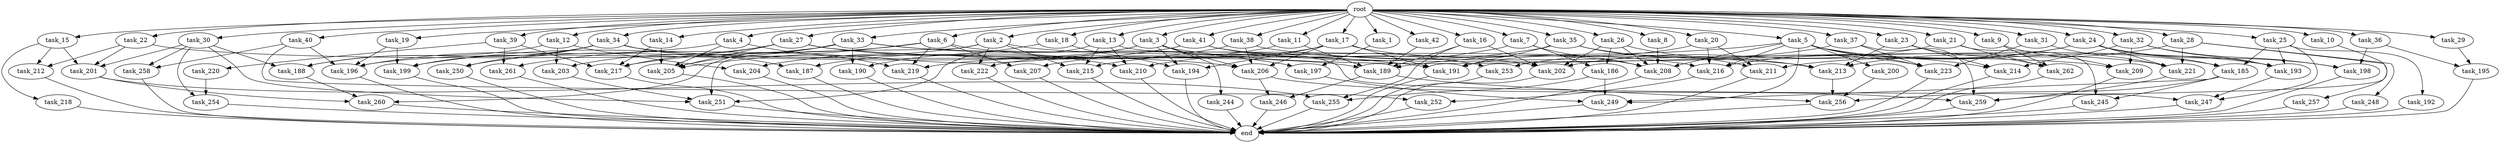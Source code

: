 digraph G {
  root [size="0.000000"];
  task_11 [size="1024.000000"];
  task_256 [size="1967095021568.000000"];
  task_185 [size="798863917056.000000"];
  task_2 [size="1024.000000"];
  task_249 [size="1477468749824.000000"];
  task_42 [size="1024.000000"];
  task_34 [size="1024.000000"];
  task_21 [size="1024.000000"];
  task_193 [size="1262720385024.000000"];
  task_23 [size="1024.000000"];
  task_35 [size="1024.000000"];
  task_259 [size="1460288880640.000000"];
  task_33 [size="1024.000000"];
  task_217 [size="558345748480.000000"];
  task_14 [size="1024.000000"];
  task_261 [size="68719476736.000000"];
  task_206 [size="1563368095744.000000"];
  task_3 [size="1024.000000"];
  task_213 [size="1340029796352.000000"];
  task_254 [size="111669149696.000000"];
  task_196 [size="1056561954816.000000"];
  task_187 [size="171798691840.000000"];
  task_203 [size="618475290624.000000"];
  task_39 [size="1024.000000"];
  task_209 [size="1417339207680.000000"];
  task_201 [size="721554505728.000000"];
  task_257 [size="34359738368.000000"];
  task_22 [size="1024.000000"];
  task_216 [size="936302870528.000000"];
  task_15 [size="1024.000000"];
  task_5 [size="1024.000000"];
  task_30 [size="1024.000000"];
  task_250 [size="584115552256.000000"];
  task_220 [size="34359738368.000000"];
  task_215 [size="661424963584.000000"];
  task_9 [size="1024.000000"];
  task_244 [size="77309411328.000000"];
  task_27 [size="1024.000000"];
  task_258 [size="455266533376.000000"];
  task_29 [size="1024.000000"];
  task_20 [size="1024.000000"];
  task_199 [size="309237645312.000000"];
  task_212 [size="687194767360.000000"];
  task_245 [size="1279900254208.000000"];
  task_194 [size="850403524608.000000"];
  task_247 [size="1279900254208.000000"];
  task_204 [size="446676598784.000000"];
  task_198 [size="773094113280.000000"];
  task_252 [size="558345748480.000000"];
  task_221 [size="1245540515840.000000"];
  task_40 [size="1024.000000"];
  task_246 [size="111669149696.000000"];
  task_186 [size="1073741824000.000000"];
  task_200 [size="34359738368.000000"];
  task_205 [size="1451698946048.000000"];
  task_251 [size="1030792151040.000000"];
  task_202 [size="2250562863104.000000"];
  task_8 [size="1024.000000"];
  task_214 [size="592705486848.000000"];
  task_191 [size="876173328384.000000"];
  task_188 [size="377957122048.000000"];
  task_28 [size="1024.000000"];
  task_41 [size="1024.000000"];
  task_31 [size="1024.000000"];
  task_12 [size="1024.000000"];
  task_32 [size="1024.000000"];
  task_222 [size="171798691840.000000"];
  task_189 [size="558345748480.000000"];
  task_195 [size="214748364800.000000"];
  task_255 [size="670014898176.000000"];
  end [size="0.000000"];
  task_10 [size="1024.000000"];
  task_210 [size="833223655424.000000"];
  task_223 [size="695784701952.000000"];
  task_219 [size="1314259992576.000000"];
  task_1 [size="1024.000000"];
  task_208 [size="1322849927168.000000"];
  task_192 [size="549755813888.000000"];
  task_4 [size="1024.000000"];
  task_13 [size="1024.000000"];
  task_260 [size="1073741824000.000000"];
  task_36 [size="1024.000000"];
  task_16 [size="1024.000000"];
  task_211 [size="979252543488.000000"];
  task_37 [size="1024.000000"];
  task_24 [size="1024.000000"];
  task_253 [size="446676598784.000000"];
  task_248 [size="34359738368.000000"];
  task_18 [size="1024.000000"];
  task_26 [size="1024.000000"];
  task_25 [size="1024.000000"];
  task_19 [size="1024.000000"];
  task_207 [size="111669149696.000000"];
  task_197 [size="764504178688.000000"];
  task_38 [size="1024.000000"];
  task_17 [size="1024.000000"];
  task_190 [size="1245540515840.000000"];
  task_262 [size="1417339207680.000000"];
  task_6 [size="1024.000000"];
  task_7 [size="1024.000000"];
  task_218 [size="137438953472.000000"];

  root -> task_11 [size="1.000000"];
  root -> task_28 [size="1.000000"];
  root -> task_10 [size="1.000000"];
  root -> task_20 [size="1.000000"];
  root -> task_2 [size="1.000000"];
  root -> task_4 [size="1.000000"];
  root -> task_13 [size="1.000000"];
  root -> task_39 [size="1.000000"];
  root -> task_21 [size="1.000000"];
  root -> task_40 [size="1.000000"];
  root -> task_16 [size="1.000000"];
  root -> task_22 [size="1.000000"];
  root -> task_15 [size="1.000000"];
  root -> task_36 [size="1.000000"];
  root -> task_33 [size="1.000000"];
  root -> task_1 [size="1.000000"];
  root -> task_5 [size="1.000000"];
  root -> task_14 [size="1.000000"];
  root -> task_18 [size="1.000000"];
  root -> task_26 [size="1.000000"];
  root -> task_6 [size="1.000000"];
  root -> task_25 [size="1.000000"];
  root -> task_24 [size="1.000000"];
  root -> task_9 [size="1.000000"];
  root -> task_23 [size="1.000000"];
  root -> task_3 [size="1.000000"];
  root -> task_19 [size="1.000000"];
  root -> task_27 [size="1.000000"];
  root -> task_35 [size="1.000000"];
  root -> task_41 [size="1.000000"];
  root -> task_38 [size="1.000000"];
  root -> task_17 [size="1.000000"];
  root -> task_31 [size="1.000000"];
  root -> task_12 [size="1.000000"];
  root -> task_32 [size="1.000000"];
  root -> task_34 [size="1.000000"];
  root -> task_37 [size="1.000000"];
  root -> task_30 [size="1.000000"];
  root -> task_8 [size="1.000000"];
  root -> task_7 [size="1.000000"];
  root -> task_42 [size="1.000000"];
  root -> task_29 [size="1.000000"];
  task_11 -> task_222 [size="33554432.000000"];
  task_11 -> task_189 [size="33554432.000000"];
  task_256 -> end [size="1.000000"];
  task_185 -> task_249 [size="838860800.000000"];
  task_185 -> task_245 [size="838860800.000000"];
  task_185 -> task_256 [size="838860800.000000"];
  task_2 -> task_199 [size="134217728.000000"];
  task_2 -> task_251 [size="134217728.000000"];
  task_2 -> task_215 [size="134217728.000000"];
  task_2 -> task_216 [size="134217728.000000"];
  task_2 -> task_222 [size="134217728.000000"];
  task_249 -> end [size="1.000000"];
  task_42 -> task_189 [size="33554432.000000"];
  task_34 -> task_199 [size="33554432.000000"];
  task_34 -> task_250 [size="33554432.000000"];
  task_34 -> task_188 [size="33554432.000000"];
  task_34 -> task_187 [size="33554432.000000"];
  task_34 -> task_189 [size="33554432.000000"];
  task_21 -> task_245 [size="411041792.000000"];
  task_21 -> task_202 [size="411041792.000000"];
  task_21 -> task_262 [size="411041792.000000"];
  task_193 -> task_247 [size="411041792.000000"];
  task_23 -> task_214 [size="134217728.000000"];
  task_23 -> task_213 [size="134217728.000000"];
  task_23 -> task_262 [size="134217728.000000"];
  task_35 -> task_191 [size="209715200.000000"];
  task_35 -> task_211 [size="209715200.000000"];
  task_35 -> task_210 [size="209715200.000000"];
  task_35 -> task_223 [size="209715200.000000"];
  task_259 -> end [size="1.000000"];
  task_33 -> task_250 [size="536870912.000000"];
  task_33 -> task_190 [size="536870912.000000"];
  task_33 -> task_205 [size="536870912.000000"];
  task_33 -> task_197 [size="536870912.000000"];
  task_33 -> task_202 [size="536870912.000000"];
  task_33 -> task_260 [size="536870912.000000"];
  task_217 -> end [size="1.000000"];
  task_14 -> task_205 [size="134217728.000000"];
  task_14 -> task_217 [size="134217728.000000"];
  task_261 -> end [size="1.000000"];
  task_206 -> task_246 [size="75497472.000000"];
  task_206 -> task_259 [size="75497472.000000"];
  task_3 -> task_193 [size="75497472.000000"];
  task_3 -> task_244 [size="75497472.000000"];
  task_3 -> task_194 [size="75497472.000000"];
  task_3 -> task_196 [size="75497472.000000"];
  task_3 -> task_217 [size="75497472.000000"];
  task_3 -> task_206 [size="75497472.000000"];
  task_213 -> task_256 [size="209715200.000000"];
  task_254 -> end [size="1.000000"];
  task_196 -> end [size="1.000000"];
  task_187 -> end [size="1.000000"];
  task_203 -> task_251 [size="536870912.000000"];
  task_39 -> task_217 [size="33554432.000000"];
  task_39 -> task_220 [size="33554432.000000"];
  task_39 -> task_261 [size="33554432.000000"];
  task_209 -> end [size="1.000000"];
  task_201 -> task_255 [size="209715200.000000"];
  task_201 -> task_260 [size="209715200.000000"];
  task_257 -> end [size="1.000000"];
  task_22 -> task_212 [size="536870912.000000"];
  task_22 -> task_206 [size="536870912.000000"];
  task_22 -> task_201 [size="536870912.000000"];
  task_216 -> task_252 [size="134217728.000000"];
  task_15 -> task_212 [size="134217728.000000"];
  task_15 -> task_201 [size="134217728.000000"];
  task_15 -> task_218 [size="134217728.000000"];
  task_5 -> task_214 [size="33554432.000000"];
  task_5 -> task_216 [size="33554432.000000"];
  task_5 -> task_208 [size="33554432.000000"];
  task_5 -> task_200 [size="33554432.000000"];
  task_5 -> task_189 [size="33554432.000000"];
  task_5 -> task_249 [size="33554432.000000"];
  task_5 -> task_223 [size="33554432.000000"];
  task_5 -> task_185 [size="33554432.000000"];
  task_30 -> task_251 [size="33554432.000000"];
  task_30 -> task_188 [size="33554432.000000"];
  task_30 -> task_258 [size="33554432.000000"];
  task_30 -> task_201 [size="33554432.000000"];
  task_30 -> task_254 [size="33554432.000000"];
  task_250 -> end [size="1.000000"];
  task_220 -> task_254 [size="75497472.000000"];
  task_215 -> end [size="1.000000"];
  task_9 -> task_209 [size="838860800.000000"];
  task_9 -> task_262 [size="838860800.000000"];
  task_244 -> end [size="1.000000"];
  task_27 -> task_205 [size="301989888.000000"];
  task_27 -> task_203 [size="301989888.000000"];
  task_27 -> task_213 [size="301989888.000000"];
  task_27 -> task_210 [size="301989888.000000"];
  task_27 -> task_217 [size="301989888.000000"];
  task_258 -> end [size="1.000000"];
  task_29 -> task_195 [size="75497472.000000"];
  task_20 -> task_191 [size="536870912.000000"];
  task_20 -> task_211 [size="536870912.000000"];
  task_20 -> task_216 [size="536870912.000000"];
  task_199 -> end [size="1.000000"];
  task_212 -> end [size="1.000000"];
  task_245 -> end [size="1.000000"];
  task_194 -> end [size="1.000000"];
  task_247 -> end [size="1.000000"];
  task_204 -> end [size="1.000000"];
  task_198 -> end [size="1.000000"];
  task_252 -> end [size="1.000000"];
  task_221 -> task_259 [size="209715200.000000"];
  task_40 -> task_196 [size="411041792.000000"];
  task_40 -> task_258 [size="411041792.000000"];
  task_40 -> task_252 [size="411041792.000000"];
  task_246 -> end [size="1.000000"];
  task_186 -> task_255 [size="33554432.000000"];
  task_186 -> task_249 [size="33554432.000000"];
  task_200 -> task_256 [size="838860800.000000"];
  task_205 -> end [size="1.000000"];
  task_251 -> end [size="1.000000"];
  task_202 -> end [size="1.000000"];
  task_8 -> task_208 [size="134217728.000000"];
  task_214 -> end [size="1.000000"];
  task_191 -> end [size="1.000000"];
  task_188 -> task_260 [size="301989888.000000"];
  task_28 -> task_221 [size="33554432.000000"];
  task_28 -> task_213 [size="33554432.000000"];
  task_28 -> task_257 [size="33554432.000000"];
  task_28 -> task_248 [size="33554432.000000"];
  task_41 -> task_209 [size="134217728.000000"];
  task_41 -> task_204 [size="134217728.000000"];
  task_41 -> task_187 [size="134217728.000000"];
  task_41 -> task_253 [size="134217728.000000"];
  task_31 -> task_221 [size="134217728.000000"];
  task_31 -> task_223 [size="134217728.000000"];
  task_12 -> task_203 [size="301989888.000000"];
  task_12 -> task_188 [size="301989888.000000"];
  task_12 -> task_204 [size="301989888.000000"];
  task_32 -> task_193 [size="411041792.000000"];
  task_32 -> task_214 [size="411041792.000000"];
  task_32 -> task_209 [size="411041792.000000"];
  task_32 -> task_198 [size="411041792.000000"];
  task_222 -> end [size="1.000000"];
  task_189 -> task_256 [size="33554432.000000"];
  task_189 -> task_246 [size="33554432.000000"];
  task_195 -> end [size="1.000000"];
  task_255 -> end [size="1.000000"];
  task_10 -> task_259 [size="838860800.000000"];
  task_210 -> end [size="1.000000"];
  task_223 -> end [size="1.000000"];
  task_219 -> end [size="1.000000"];
  task_1 -> task_197 [size="209715200.000000"];
  task_208 -> end [size="1.000000"];
  task_192 -> end [size="1.000000"];
  task_4 -> task_205 [size="411041792.000000"];
  task_4 -> task_196 [size="411041792.000000"];
  task_4 -> task_219 [size="411041792.000000"];
  task_13 -> task_251 [size="301989888.000000"];
  task_13 -> task_247 [size="301989888.000000"];
  task_13 -> task_210 [size="301989888.000000"];
  task_13 -> task_215 [size="301989888.000000"];
  task_260 -> end [size="1.000000"];
  task_36 -> task_195 [size="134217728.000000"];
  task_36 -> task_198 [size="134217728.000000"];
  task_16 -> task_255 [size="411041792.000000"];
  task_16 -> task_202 [size="411041792.000000"];
  task_16 -> task_189 [size="411041792.000000"];
  task_211 -> end [size="1.000000"];
  task_37 -> task_253 [size="301989888.000000"];
  task_37 -> task_259 [size="301989888.000000"];
  task_37 -> task_223 [size="301989888.000000"];
  task_24 -> task_193 [size="209715200.000000"];
  task_24 -> task_211 [size="209715200.000000"];
  task_24 -> task_185 [size="209715200.000000"];
  task_24 -> task_216 [size="209715200.000000"];
  task_24 -> task_221 [size="209715200.000000"];
  task_24 -> task_198 [size="209715200.000000"];
  task_253 -> end [size="1.000000"];
  task_248 -> end [size="1.000000"];
  task_18 -> task_190 [size="679477248.000000"];
  task_18 -> task_194 [size="679477248.000000"];
  task_26 -> task_186 [size="838860800.000000"];
  task_26 -> task_202 [size="838860800.000000"];
  task_26 -> task_213 [size="838860800.000000"];
  task_26 -> task_208 [size="838860800.000000"];
  task_25 -> task_193 [size="536870912.000000"];
  task_25 -> task_247 [size="536870912.000000"];
  task_25 -> task_185 [size="536870912.000000"];
  task_25 -> task_192 [size="536870912.000000"];
  task_19 -> task_199 [size="134217728.000000"];
  task_19 -> task_196 [size="134217728.000000"];
  task_207 -> end [size="1.000000"];
  task_197 -> task_249 [size="536870912.000000"];
  task_38 -> task_221 [size="838860800.000000"];
  task_38 -> task_219 [size="838860800.000000"];
  task_38 -> task_206 [size="838860800.000000"];
  task_17 -> task_191 [size="75497472.000000"];
  task_17 -> task_207 [size="75497472.000000"];
  task_17 -> task_206 [size="75497472.000000"];
  task_17 -> task_208 [size="75497472.000000"];
  task_17 -> task_194 [size="75497472.000000"];
  task_190 -> end [size="1.000000"];
  task_262 -> end [size="1.000000"];
  task_6 -> task_191 [size="33554432.000000"];
  task_6 -> task_205 [size="33554432.000000"];
  task_6 -> task_219 [size="33554432.000000"];
  task_6 -> task_261 [size="33554432.000000"];
  task_6 -> task_207 [size="33554432.000000"];
  task_7 -> task_186 [size="209715200.000000"];
  task_7 -> task_208 [size="209715200.000000"];
  task_7 -> task_215 [size="209715200.000000"];
  task_218 -> end [size="1.000000"];
}
